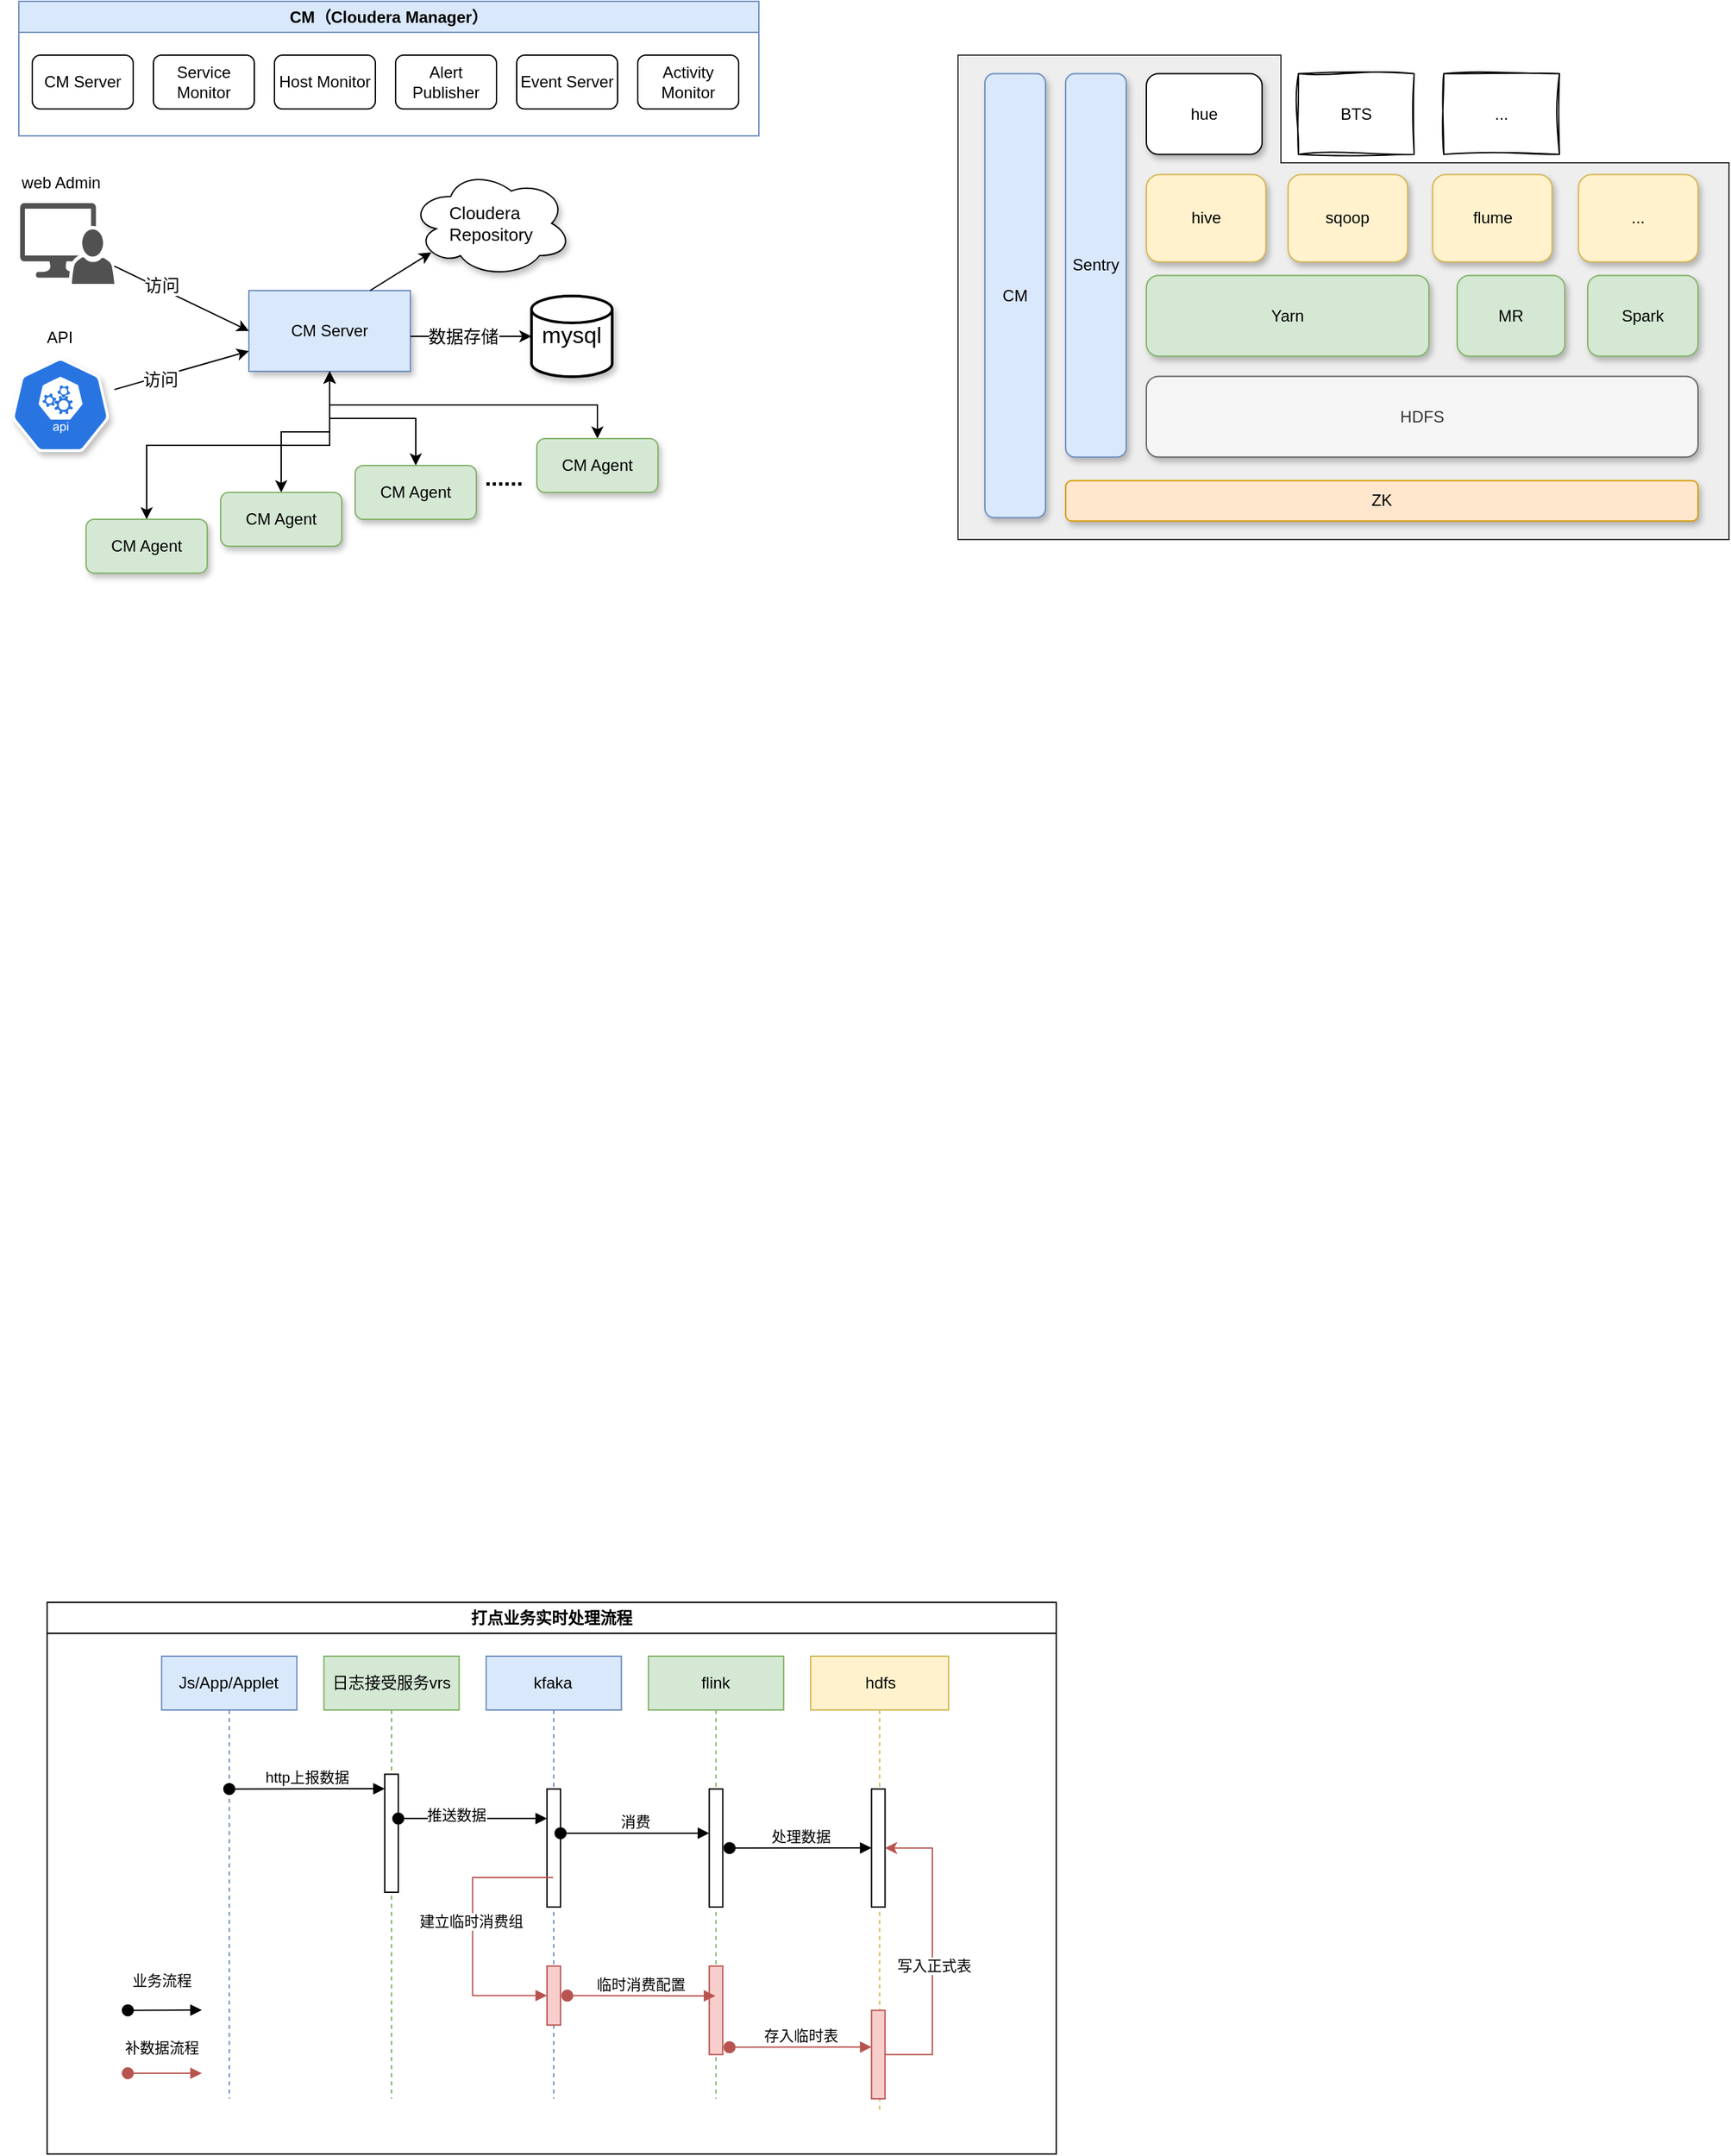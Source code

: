 <mxfile version="21.3.8" type="github">
  <diagram name="第 1 页" id="7sCevdrtHykGbMQd64Wu">
    <mxGraphModel dx="1050" dy="619" grid="1" gridSize="10" guides="1" tooltips="1" connect="1" arrows="1" fold="1" page="1" pageScale="1" pageWidth="827" pageHeight="1169" math="0" shadow="0">
      <root>
        <mxCell id="0" />
        <mxCell id="1" parent="0" />
        <mxCell id="nq0uSwo0KlABFsjxiqTN-38" value="" style="group" connectable="0" vertex="1" parent="1">
          <mxGeometry x="120" y="450" width="559" height="780" as="geometry" />
        </mxCell>
        <mxCell id="LgYFPJW4wqwrd6ntm6W2-14" value="CM（Cloudera Manager）" style="swimlane;whiteSpace=wrap;html=1;fillColor=#dae8fc;strokeColor=#6c8ebf;glass=0;shadow=0;" vertex="1" parent="nq0uSwo0KlABFsjxiqTN-38">
          <mxGeometry x="9" width="550" height="100" as="geometry">
            <mxRectangle x="9" width="190" height="30" as="alternateBounds" />
          </mxGeometry>
        </mxCell>
        <mxCell id="LgYFPJW4wqwrd6ntm6W2-12" value="CM Server" style="rounded=1;whiteSpace=wrap;html=1;" vertex="1" parent="LgYFPJW4wqwrd6ntm6W2-14">
          <mxGeometry x="10" y="40" width="75" height="40" as="geometry" />
        </mxCell>
        <mxCell id="LgYFPJW4wqwrd6ntm6W2-10" value="Service Monitor" style="rounded=1;whiteSpace=wrap;html=1;" vertex="1" parent="LgYFPJW4wqwrd6ntm6W2-14">
          <mxGeometry x="100" y="40" width="75" height="40" as="geometry" />
        </mxCell>
        <mxCell id="LgYFPJW4wqwrd6ntm6W2-9" value="Host Monitor" style="rounded=1;whiteSpace=wrap;html=1;" vertex="1" parent="LgYFPJW4wqwrd6ntm6W2-14">
          <mxGeometry x="190" y="40" width="75" height="40" as="geometry" />
        </mxCell>
        <mxCell id="LgYFPJW4wqwrd6ntm6W2-7" value="Alert Publisher" style="rounded=1;whiteSpace=wrap;html=1;" vertex="1" parent="LgYFPJW4wqwrd6ntm6W2-14">
          <mxGeometry x="280" y="40" width="75" height="40" as="geometry" />
        </mxCell>
        <mxCell id="LgYFPJW4wqwrd6ntm6W2-8" value="Event Server" style="rounded=1;whiteSpace=wrap;html=1;" vertex="1" parent="LgYFPJW4wqwrd6ntm6W2-14">
          <mxGeometry x="370" y="40" width="75" height="40" as="geometry" />
        </mxCell>
        <mxCell id="LgYFPJW4wqwrd6ntm6W2-5" value="Activity Monitor" style="rounded=1;whiteSpace=wrap;html=1;" vertex="1" parent="LgYFPJW4wqwrd6ntm6W2-14">
          <mxGeometry x="460" y="40" width="75" height="40" as="geometry" />
        </mxCell>
        <mxCell id="nq0uSwo0KlABFsjxiqTN-1" value="CM Server" style="rounded=0;whiteSpace=wrap;html=1;shadow=1;sketch=0;fillColor=#dae8fc;strokeColor=#6c8ebf;" vertex="1" parent="nq0uSwo0KlABFsjxiqTN-38">
          <mxGeometry x="180" y="215" width="120" height="60" as="geometry" />
        </mxCell>
        <mxCell id="nq0uSwo0KlABFsjxiqTN-17" style="edgeStyle=elbowEdgeStyle;rounded=0;orthogonalLoop=1;jettySize=auto;html=1;entryX=0.5;entryY=1;entryDx=0;entryDy=0;fontFamily=Helvetica;fontSize=17;startArrow=classic;startFill=1;elbow=vertical;" edge="1" parent="nq0uSwo0KlABFsjxiqTN-38" source="nq0uSwo0KlABFsjxiqTN-2" target="nq0uSwo0KlABFsjxiqTN-1">
          <mxGeometry relative="1" as="geometry" />
        </mxCell>
        <mxCell id="nq0uSwo0KlABFsjxiqTN-2" value="CM Agent" style="rounded=1;whiteSpace=wrap;html=1;shadow=1;sketch=0;fillColor=#d5e8d4;strokeColor=#82b366;" vertex="1" parent="nq0uSwo0KlABFsjxiqTN-38">
          <mxGeometry x="59" y="385" width="90" height="40" as="geometry" />
        </mxCell>
        <mxCell id="nq0uSwo0KlABFsjxiqTN-7" value="" style="group" connectable="0" vertex="1" parent="nq0uSwo0KlABFsjxiqTN-38">
          <mxGeometry y="120" width="80" height="90" as="geometry" />
        </mxCell>
        <mxCell id="nq0uSwo0KlABFsjxiqTN-3" value="" style="sketch=0;pointerEvents=1;shadow=0;dashed=0;html=1;strokeColor=none;labelPosition=center;verticalLabelPosition=bottom;verticalAlign=top;align=center;fillColor=#515151;shape=mxgraph.mscae.system_center.admin_console;movable=1;resizable=1;rotatable=1;deletable=1;editable=1;connectable=1;" vertex="1" parent="nq0uSwo0KlABFsjxiqTN-7">
          <mxGeometry x="10" y="30" width="70" height="60" as="geometry" />
        </mxCell>
        <mxCell id="nq0uSwo0KlABFsjxiqTN-4" value="web Admin" style="text;html=1;align=center;verticalAlign=middle;resizable=1;points=[];autosize=1;strokeColor=none;fillColor=none;movable=1;rotatable=1;deletable=1;editable=1;connectable=1;" vertex="1" parent="nq0uSwo0KlABFsjxiqTN-7">
          <mxGeometry width="80" height="30" as="geometry" />
        </mxCell>
        <mxCell id="nq0uSwo0KlABFsjxiqTN-8" value="" style="group" connectable="0" vertex="1" parent="nq0uSwo0KlABFsjxiqTN-38">
          <mxGeometry y="235" width="80" height="100" as="geometry" />
        </mxCell>
        <mxCell id="nq0uSwo0KlABFsjxiqTN-5" value="" style="sketch=0;html=1;dashed=0;whitespace=wrap;fillColor=#2875E2;strokeColor=#ffffff;points=[[0.005,0.63,0],[0.1,0.2,0],[0.9,0.2,0],[0.5,0,0],[0.995,0.63,0],[0.72,0.99,0],[0.5,1,0],[0.28,0.99,0]];verticalLabelPosition=bottom;align=center;verticalAlign=top;shape=mxgraph.kubernetes.icon;prIcon=api;shadow=1;" vertex="1" parent="nq0uSwo0KlABFsjxiqTN-8">
          <mxGeometry y="30" width="80" height="70" as="geometry" />
        </mxCell>
        <mxCell id="nq0uSwo0KlABFsjxiqTN-6" value="API" style="text;html=1;align=center;verticalAlign=middle;resizable=0;points=[];autosize=1;strokeColor=none;fillColor=none;" vertex="1" parent="nq0uSwo0KlABFsjxiqTN-8">
          <mxGeometry x="19" width="40" height="30" as="geometry" />
        </mxCell>
        <mxCell id="nq0uSwo0KlABFsjxiqTN-9" style="rounded=0;orthogonalLoop=1;jettySize=auto;html=1;entryX=0;entryY=0.5;entryDx=0;entryDy=0;" edge="1" parent="nq0uSwo0KlABFsjxiqTN-38" source="nq0uSwo0KlABFsjxiqTN-3" target="nq0uSwo0KlABFsjxiqTN-1">
          <mxGeometry relative="1" as="geometry" />
        </mxCell>
        <mxCell id="nq0uSwo0KlABFsjxiqTN-29" value="访问" style="edgeLabel;html=1;align=center;verticalAlign=middle;resizable=0;points=[];fontSize=13;fontFamily=Helvetica;" connectable="0" vertex="1" parent="nq0uSwo0KlABFsjxiqTN-9">
          <mxGeometry x="-0.321" y="2" relative="1" as="geometry">
            <mxPoint y="-1" as="offset" />
          </mxGeometry>
        </mxCell>
        <mxCell id="nq0uSwo0KlABFsjxiqTN-11" style="edgeStyle=none;rounded=0;orthogonalLoop=1;jettySize=auto;html=1;entryX=0;entryY=0.75;entryDx=0;entryDy=0;" edge="1" parent="nq0uSwo0KlABFsjxiqTN-38" source="nq0uSwo0KlABFsjxiqTN-5" target="nq0uSwo0KlABFsjxiqTN-1">
          <mxGeometry relative="1" as="geometry" />
        </mxCell>
        <mxCell id="nq0uSwo0KlABFsjxiqTN-30" value="访问" style="edgeLabel;html=1;align=center;verticalAlign=middle;resizable=0;points=[];fontSize=13;fontFamily=Helvetica;" connectable="0" vertex="1" parent="nq0uSwo0KlABFsjxiqTN-11">
          <mxGeometry x="-0.331" y="-2" relative="1" as="geometry">
            <mxPoint as="offset" />
          </mxGeometry>
        </mxCell>
        <mxCell id="nq0uSwo0KlABFsjxiqTN-22" style="edgeStyle=elbowEdgeStyle;rounded=0;orthogonalLoop=1;jettySize=auto;elbow=vertical;html=1;fontFamily=Helvetica;fontSize=17;startArrow=classic;startFill=1;" edge="1" parent="nq0uSwo0KlABFsjxiqTN-38" source="nq0uSwo0KlABFsjxiqTN-12" target="nq0uSwo0KlABFsjxiqTN-1">
          <mxGeometry relative="1" as="geometry" />
        </mxCell>
        <mxCell id="nq0uSwo0KlABFsjxiqTN-12" value="CM Agent" style="rounded=1;whiteSpace=wrap;html=1;shadow=1;sketch=0;fillColor=#d5e8d4;strokeColor=#82b366;" vertex="1" parent="nq0uSwo0KlABFsjxiqTN-38">
          <mxGeometry x="259" y="345" width="90" height="40" as="geometry" />
        </mxCell>
        <mxCell id="nq0uSwo0KlABFsjxiqTN-21" style="edgeStyle=elbowEdgeStyle;rounded=0;orthogonalLoop=1;jettySize=auto;elbow=vertical;html=1;entryX=0.5;entryY=1;entryDx=0;entryDy=0;fontFamily=Helvetica;fontSize=17;startArrow=classic;startFill=1;" edge="1" parent="nq0uSwo0KlABFsjxiqTN-38" source="nq0uSwo0KlABFsjxiqTN-13" target="nq0uSwo0KlABFsjxiqTN-1">
          <mxGeometry relative="1" as="geometry" />
        </mxCell>
        <mxCell id="nq0uSwo0KlABFsjxiqTN-13" value="CM Agent" style="rounded=1;whiteSpace=wrap;html=1;shadow=1;sketch=0;fillColor=#d5e8d4;strokeColor=#82b366;" vertex="1" parent="nq0uSwo0KlABFsjxiqTN-38">
          <mxGeometry x="159" y="365" width="90" height="40" as="geometry" />
        </mxCell>
        <mxCell id="nq0uSwo0KlABFsjxiqTN-24" style="edgeStyle=elbowEdgeStyle;rounded=0;orthogonalLoop=1;jettySize=auto;elbow=vertical;html=1;fontFamily=Helvetica;fontSize=17;startArrow=classic;startFill=1;" edge="1" parent="nq0uSwo0KlABFsjxiqTN-38" source="nq0uSwo0KlABFsjxiqTN-14" target="nq0uSwo0KlABFsjxiqTN-1">
          <mxGeometry relative="1" as="geometry" />
        </mxCell>
        <mxCell id="nq0uSwo0KlABFsjxiqTN-14" value="CM Agent" style="rounded=1;whiteSpace=wrap;html=1;shadow=1;sketch=0;fillColor=#d5e8d4;strokeColor=#82b366;" vertex="1" parent="nq0uSwo0KlABFsjxiqTN-38">
          <mxGeometry x="394" y="325" width="90" height="40" as="geometry" />
        </mxCell>
        <mxCell id="nq0uSwo0KlABFsjxiqTN-16" value="......" style="text;html=1;align=center;verticalAlign=middle;resizable=0;points=[];autosize=1;strokeColor=none;fillColor=none;fontStyle=1;fontFamily=Helvetica;fontSize=17;" vertex="1" parent="nq0uSwo0KlABFsjxiqTN-38">
          <mxGeometry x="344" y="340" width="50" height="30" as="geometry" />
        </mxCell>
        <mxCell id="nq0uSwo0KlABFsjxiqTN-25" value="mysql" style="strokeWidth=2;html=1;shape=mxgraph.flowchart.database;whiteSpace=wrap;shadow=1;sketch=0;fontFamily=Helvetica;fontSize=17;" vertex="1" parent="nq0uSwo0KlABFsjxiqTN-38">
          <mxGeometry x="390" y="219" width="60" height="60" as="geometry" />
        </mxCell>
        <mxCell id="nq0uSwo0KlABFsjxiqTN-26" style="edgeStyle=elbowEdgeStyle;rounded=0;orthogonalLoop=1;jettySize=auto;elbow=vertical;html=1;entryX=0;entryY=0.5;entryDx=0;entryDy=0;entryPerimeter=0;fontFamily=Helvetica;fontSize=17;startArrow=none;startFill=0;" edge="1" parent="nq0uSwo0KlABFsjxiqTN-38" source="nq0uSwo0KlABFsjxiqTN-1" target="nq0uSwo0KlABFsjxiqTN-25">
          <mxGeometry relative="1" as="geometry" />
        </mxCell>
        <mxCell id="nq0uSwo0KlABFsjxiqTN-31" value="数据存储" style="edgeLabel;html=1;align=center;verticalAlign=middle;resizable=0;points=[];fontSize=13;fontFamily=Helvetica;" connectable="0" vertex="1" parent="nq0uSwo0KlABFsjxiqTN-26">
          <mxGeometry x="-0.267" relative="1" as="geometry">
            <mxPoint x="6" as="offset" />
          </mxGeometry>
        </mxCell>
        <mxCell id="nq0uSwo0KlABFsjxiqTN-33" value="&lt;div style=&quot;text-align: start;&quot;&gt;Cloudera&lt;/div&gt;&lt;div style=&quot;text-align: start;&quot;&gt;Repository&lt;/div&gt;" style="ellipse;shape=cloud;whiteSpace=wrap;html=1;shadow=1;sketch=0;fontFamily=Helvetica;fontSize=13;" vertex="1" parent="nq0uSwo0KlABFsjxiqTN-38">
          <mxGeometry x="300" y="125" width="120" height="80" as="geometry" />
        </mxCell>
        <mxCell id="nq0uSwo0KlABFsjxiqTN-37" style="edgeStyle=none;rounded=0;orthogonalLoop=1;jettySize=auto;html=1;exitX=0.75;exitY=0;exitDx=0;exitDy=0;entryX=0.13;entryY=0.77;entryDx=0;entryDy=0;entryPerimeter=0;fontFamily=Helvetica;fontSize=13;startArrow=none;startFill=0;elbow=vertical;" edge="1" parent="nq0uSwo0KlABFsjxiqTN-38" source="nq0uSwo0KlABFsjxiqTN-1" target="nq0uSwo0KlABFsjxiqTN-33">
          <mxGeometry relative="1" as="geometry" />
        </mxCell>
        <mxCell id="LgYFPJW4wqwrd6ntm6W2-95" value="打点业务实时处理流程" style="swimlane;whiteSpace=wrap;html=1;" vertex="1" parent="1">
          <mxGeometry x="150" y="1640" width="750" height="410" as="geometry">
            <mxRectangle x="150" y="1640" width="160" height="30" as="alternateBounds" />
          </mxGeometry>
        </mxCell>
        <mxCell id="LgYFPJW4wqwrd6ntm6W2-93" value="" style="group" vertex="1" connectable="0" parent="LgYFPJW4wqwrd6ntm6W2-95">
          <mxGeometry x="85.147" y="40" width="584.853" height="340" as="geometry" />
        </mxCell>
        <mxCell id="LgYFPJW4wqwrd6ntm6W2-61" value="Js/App/Applet" style="shape=umlLifeline;perimeter=lifelinePerimeter;whiteSpace=wrap;html=1;container=1;dropTarget=0;collapsible=0;recursiveResize=0;outlineConnect=0;portConstraint=eastwest;newEdgeStyle={&quot;edgeStyle&quot;:&quot;elbowEdgeStyle&quot;,&quot;elbow&quot;:&quot;vertical&quot;,&quot;curved&quot;:0,&quot;rounded&quot;:0};fillColor=#dae8fc;strokeColor=#6c8ebf;" vertex="1" parent="LgYFPJW4wqwrd6ntm6W2-93">
          <mxGeometry width="100.49" height="329.032" as="geometry" />
        </mxCell>
        <mxCell id="LgYFPJW4wqwrd6ntm6W2-62" value="日志接受服务vrs" style="shape=umlLifeline;perimeter=lifelinePerimeter;whiteSpace=wrap;html=1;container=1;dropTarget=0;collapsible=0;recursiveResize=0;outlineConnect=0;portConstraint=eastwest;newEdgeStyle={&quot;edgeStyle&quot;:&quot;elbowEdgeStyle&quot;,&quot;elbow&quot;:&quot;vertical&quot;,&quot;curved&quot;:0,&quot;rounded&quot;:0};fillColor=#d5e8d4;strokeColor=#82b366;" vertex="1" parent="LgYFPJW4wqwrd6ntm6W2-93">
          <mxGeometry x="120.588" width="100.49" height="329.032" as="geometry" />
        </mxCell>
        <mxCell id="LgYFPJW4wqwrd6ntm6W2-66" value="" style="html=1;points=[];perimeter=orthogonalPerimeter;outlineConnect=0;targetShapes=umlLifeline;portConstraint=eastwest;newEdgeStyle={&quot;edgeStyle&quot;:&quot;elbowEdgeStyle&quot;,&quot;elbow&quot;:&quot;vertical&quot;,&quot;curved&quot;:0,&quot;rounded&quot;:0};" vertex="1" parent="LgYFPJW4wqwrd6ntm6W2-62">
          <mxGeometry x="45.221" y="87.742" width="10.049" height="87.742" as="geometry" />
        </mxCell>
        <mxCell id="LgYFPJW4wqwrd6ntm6W2-63" value="kfaka" style="shape=umlLifeline;perimeter=lifelinePerimeter;whiteSpace=wrap;html=1;container=1;dropTarget=0;collapsible=0;recursiveResize=0;outlineConnect=0;portConstraint=eastwest;newEdgeStyle={&quot;edgeStyle&quot;:&quot;elbowEdgeStyle&quot;,&quot;elbow&quot;:&quot;vertical&quot;,&quot;curved&quot;:0,&quot;rounded&quot;:0};fillColor=#dae8fc;strokeColor=#6c8ebf;" vertex="1" parent="LgYFPJW4wqwrd6ntm6W2-93">
          <mxGeometry x="241.176" width="100.49" height="329.032" as="geometry" />
        </mxCell>
        <mxCell id="LgYFPJW4wqwrd6ntm6W2-68" value="" style="html=1;points=[];perimeter=orthogonalPerimeter;outlineConnect=0;targetShapes=umlLifeline;portConstraint=eastwest;newEdgeStyle={&quot;edgeStyle&quot;:&quot;elbowEdgeStyle&quot;,&quot;elbow&quot;:&quot;vertical&quot;,&quot;curved&quot;:0,&quot;rounded&quot;:0};" vertex="1" parent="LgYFPJW4wqwrd6ntm6W2-63">
          <mxGeometry x="45.221" y="98.71" width="10.049" height="87.742" as="geometry" />
        </mxCell>
        <mxCell id="LgYFPJW4wqwrd6ntm6W2-77" value="" style="html=1;points=[];perimeter=orthogonalPerimeter;outlineConnect=0;targetShapes=umlLifeline;portConstraint=eastwest;newEdgeStyle={&quot;edgeStyle&quot;:&quot;elbowEdgeStyle&quot;,&quot;elbow&quot;:&quot;vertical&quot;,&quot;curved&quot;:0,&quot;rounded&quot;:0};fillColor=#f8cecc;strokeColor=#b85450;" vertex="1" parent="LgYFPJW4wqwrd6ntm6W2-63">
          <mxGeometry x="45.221" y="230.323" width="10.049" height="43.871" as="geometry" />
        </mxCell>
        <mxCell id="LgYFPJW4wqwrd6ntm6W2-78" value="" style="html=1;align=left;spacingLeft=2;endArrow=block;rounded=0;edgeStyle=orthogonalEdgeStyle;curved=0;rounded=0;fillColor=#f8cecc;strokeColor=#b85450;" edge="1" target="LgYFPJW4wqwrd6ntm6W2-77" parent="LgYFPJW4wqwrd6ntm6W2-63" source="LgYFPJW4wqwrd6ntm6W2-63">
          <mxGeometry relative="1" as="geometry">
            <mxPoint x="50.245" y="208.387" as="sourcePoint" />
            <Array as="points">
              <mxPoint x="-10.049" y="164.516" />
              <mxPoint x="-10.049" y="252.258" />
            </Array>
          </mxGeometry>
        </mxCell>
        <mxCell id="LgYFPJW4wqwrd6ntm6W2-79" value="建立临时消费组" style="edgeLabel;html=1;align=center;verticalAlign=middle;resizable=0;points=[];" vertex="1" connectable="0" parent="LgYFPJW4wqwrd6ntm6W2-78">
          <mxGeometry x="-0.086" y="-2" relative="1" as="geometry">
            <mxPoint as="offset" />
          </mxGeometry>
        </mxCell>
        <mxCell id="LgYFPJW4wqwrd6ntm6W2-64" value="flink" style="shape=umlLifeline;perimeter=lifelinePerimeter;whiteSpace=wrap;html=1;container=1;dropTarget=0;collapsible=0;recursiveResize=0;outlineConnect=0;portConstraint=eastwest;newEdgeStyle={&quot;edgeStyle&quot;:&quot;elbowEdgeStyle&quot;,&quot;elbow&quot;:&quot;vertical&quot;,&quot;curved&quot;:0,&quot;rounded&quot;:0};fillColor=#d5e8d4;strokeColor=#82b366;" vertex="1" parent="LgYFPJW4wqwrd6ntm6W2-93">
          <mxGeometry x="361.765" width="100.49" height="329.032" as="geometry" />
        </mxCell>
        <mxCell id="LgYFPJW4wqwrd6ntm6W2-70" value="" style="html=1;points=[];perimeter=orthogonalPerimeter;outlineConnect=0;targetShapes=umlLifeline;portConstraint=eastwest;newEdgeStyle={&quot;edgeStyle&quot;:&quot;elbowEdgeStyle&quot;,&quot;elbow&quot;:&quot;vertical&quot;,&quot;curved&quot;:0,&quot;rounded&quot;:0};" vertex="1" parent="LgYFPJW4wqwrd6ntm6W2-64">
          <mxGeometry x="45.221" y="98.71" width="10.049" height="87.742" as="geometry" />
        </mxCell>
        <mxCell id="LgYFPJW4wqwrd6ntm6W2-72" value="" style="html=1;points=[];perimeter=orthogonalPerimeter;outlineConnect=0;targetShapes=umlLifeline;portConstraint=eastwest;newEdgeStyle={&quot;edgeStyle&quot;:&quot;elbowEdgeStyle&quot;,&quot;elbow&quot;:&quot;vertical&quot;,&quot;curved&quot;:0,&quot;rounded&quot;:0};fillColor=#f8cecc;strokeColor=#b85450;" vertex="1" parent="LgYFPJW4wqwrd6ntm6W2-64">
          <mxGeometry x="45.221" y="230.323" width="10.049" height="65.806" as="geometry" />
        </mxCell>
        <mxCell id="LgYFPJW4wqwrd6ntm6W2-65" value="hdfs" style="shape=umlLifeline;perimeter=lifelinePerimeter;whiteSpace=wrap;html=1;container=1;dropTarget=0;collapsible=0;recursiveResize=0;outlineConnect=0;portConstraint=eastwest;newEdgeStyle={&quot;edgeStyle&quot;:&quot;elbowEdgeStyle&quot;,&quot;elbow&quot;:&quot;vertical&quot;,&quot;curved&quot;:0,&quot;rounded&quot;:0};fillColor=#fff2cc;strokeColor=#d6b656;" vertex="1" parent="LgYFPJW4wqwrd6ntm6W2-93">
          <mxGeometry x="482.353" width="102.5" height="340" as="geometry" />
        </mxCell>
        <mxCell id="LgYFPJW4wqwrd6ntm6W2-74" value="" style="html=1;points=[];perimeter=orthogonalPerimeter;outlineConnect=0;targetShapes=umlLifeline;portConstraint=eastwest;newEdgeStyle={&quot;edgeStyle&quot;:&quot;elbowEdgeStyle&quot;,&quot;elbow&quot;:&quot;vertical&quot;,&quot;curved&quot;:0,&quot;rounded&quot;:0};" vertex="1" parent="LgYFPJW4wqwrd6ntm6W2-65">
          <mxGeometry x="45.221" y="98.71" width="10.049" height="87.742" as="geometry" />
        </mxCell>
        <mxCell id="LgYFPJW4wqwrd6ntm6W2-86" style="edgeStyle=elbowEdgeStyle;rounded=0;orthogonalLoop=1;jettySize=auto;html=1;fillColor=#f8cecc;strokeColor=#b85450;" edge="1" parent="LgYFPJW4wqwrd6ntm6W2-65" source="LgYFPJW4wqwrd6ntm6W2-81" target="LgYFPJW4wqwrd6ntm6W2-74">
          <mxGeometry relative="1" as="geometry">
            <mxPoint x="140.686" y="263.226" as="targetPoint" />
            <Array as="points">
              <mxPoint x="90.441" y="224.839" />
            </Array>
          </mxGeometry>
        </mxCell>
        <mxCell id="LgYFPJW4wqwrd6ntm6W2-87" value="写入正式表" style="edgeLabel;html=1;align=center;verticalAlign=middle;resizable=0;points=[];" vertex="1" connectable="0" parent="LgYFPJW4wqwrd6ntm6W2-86">
          <mxGeometry x="-0.093" y="-1" relative="1" as="geometry">
            <mxPoint as="offset" />
          </mxGeometry>
        </mxCell>
        <mxCell id="LgYFPJW4wqwrd6ntm6W2-81" value="" style="html=1;points=[];perimeter=orthogonalPerimeter;outlineConnect=0;targetShapes=umlLifeline;portConstraint=eastwest;newEdgeStyle={&quot;edgeStyle&quot;:&quot;elbowEdgeStyle&quot;,&quot;elbow&quot;:&quot;vertical&quot;,&quot;curved&quot;:0,&quot;rounded&quot;:0};fillColor=#f8cecc;strokeColor=#b85450;" vertex="1" parent="LgYFPJW4wqwrd6ntm6W2-65">
          <mxGeometry x="45.221" y="263.226" width="10.049" height="65.806" as="geometry" />
        </mxCell>
        <mxCell id="LgYFPJW4wqwrd6ntm6W2-67" value="http上报数据" style="html=1;verticalAlign=bottom;startArrow=oval;endArrow=block;startSize=8;edgeStyle=elbowEdgeStyle;elbow=vertical;curved=0;rounded=0;" edge="1" target="LgYFPJW4wqwrd6ntm6W2-66" parent="LgYFPJW4wqwrd6ntm6W2-93">
          <mxGeometry relative="1" as="geometry">
            <mxPoint x="50.245" y="98.71" as="sourcePoint" />
          </mxGeometry>
        </mxCell>
        <mxCell id="LgYFPJW4wqwrd6ntm6W2-69" value="" style="html=1;verticalAlign=bottom;startArrow=oval;endArrow=block;startSize=8;edgeStyle=elbowEdgeStyle;elbow=vertical;curved=0;rounded=0;" edge="1" target="LgYFPJW4wqwrd6ntm6W2-68" parent="LgYFPJW4wqwrd6ntm6W2-93" source="LgYFPJW4wqwrd6ntm6W2-66">
          <mxGeometry relative="1" as="geometry">
            <mxPoint x="189.926" y="131.613" as="sourcePoint" />
            <Array as="points">
              <mxPoint x="190.931" y="120.645" />
            </Array>
          </mxGeometry>
        </mxCell>
        <mxCell id="LgYFPJW4wqwrd6ntm6W2-76" value="推送数据" style="edgeLabel;html=1;align=center;verticalAlign=middle;resizable=0;points=[];" vertex="1" connectable="0" parent="LgYFPJW4wqwrd6ntm6W2-69">
          <mxGeometry x="-0.218" y="3" relative="1" as="geometry">
            <mxPoint as="offset" />
          </mxGeometry>
        </mxCell>
        <mxCell id="LgYFPJW4wqwrd6ntm6W2-71" value="消费" style="html=1;verticalAlign=bottom;startArrow=oval;endArrow=block;startSize=8;edgeStyle=elbowEdgeStyle;elbow=vertical;curved=0;rounded=0;" edge="1" target="LgYFPJW4wqwrd6ntm6W2-70" parent="LgYFPJW4wqwrd6ntm6W2-93" source="LgYFPJW4wqwrd6ntm6W2-68">
          <mxGeometry relative="1" as="geometry">
            <mxPoint x="311.52" y="197.419" as="sourcePoint" />
            <Array as="points">
              <mxPoint x="331.618" y="131.613" />
              <mxPoint x="311.52" y="131.613" />
              <mxPoint x="311.52" y="142.581" />
              <mxPoint x="331.618" y="131.613" />
              <mxPoint x="321.569" y="142.581" />
              <mxPoint x="301.471" y="197.419" />
            </Array>
          </mxGeometry>
        </mxCell>
        <mxCell id="LgYFPJW4wqwrd6ntm6W2-75" value="处理数据" style="html=1;verticalAlign=bottom;startArrow=oval;endArrow=block;startSize=8;edgeStyle=elbowEdgeStyle;elbow=vertical;curved=0;rounded=0;" edge="1" target="LgYFPJW4wqwrd6ntm6W2-74" parent="LgYFPJW4wqwrd6ntm6W2-93">
          <mxGeometry relative="1" as="geometry">
            <mxPoint x="422.059" y="142.581" as="sourcePoint" />
          </mxGeometry>
        </mxCell>
        <mxCell id="LgYFPJW4wqwrd6ntm6W2-80" value="临时消费配置" style="html=1;verticalAlign=bottom;startArrow=oval;startFill=1;endArrow=block;startSize=8;edgeStyle=elbowEdgeStyle;elbow=vertical;curved=0;rounded=0;fillColor=#f8cecc;strokeColor=#b85450;" edge="1" parent="LgYFPJW4wqwrd6ntm6W2-93" target="LgYFPJW4wqwrd6ntm6W2-64">
          <mxGeometry width="60" relative="1" as="geometry">
            <mxPoint x="301.471" y="252.258" as="sourcePoint" />
            <mxPoint x="361.765" y="252.258" as="targetPoint" />
          </mxGeometry>
        </mxCell>
        <mxCell id="LgYFPJW4wqwrd6ntm6W2-82" value="存入临时表" style="html=1;verticalAlign=bottom;startArrow=oval;endArrow=block;startSize=8;edgeStyle=elbowEdgeStyle;elbow=vertical;curved=0;rounded=0;fillColor=#f8cecc;strokeColor=#b85450;" edge="1" target="LgYFPJW4wqwrd6ntm6W2-81" parent="LgYFPJW4wqwrd6ntm6W2-93">
          <mxGeometry relative="1" as="geometry">
            <mxPoint x="422.059" y="290.645" as="sourcePoint" />
          </mxGeometry>
        </mxCell>
        <mxCell id="LgYFPJW4wqwrd6ntm6W2-109" value="" style="group" vertex="1" connectable="0" parent="LgYFPJW4wqwrd6ntm6W2-95">
          <mxGeometry x="60" y="303" width="55" height="47" as="geometry" />
        </mxCell>
        <mxCell id="LgYFPJW4wqwrd6ntm6W2-88" value="业务流程" style="html=1;verticalAlign=bottom;startArrow=oval;startFill=1;endArrow=block;startSize=8;edgeStyle=elbowEdgeStyle;elbow=vertical;curved=0;rounded=0;" edge="1" parent="LgYFPJW4wqwrd6ntm6W2-109">
          <mxGeometry x="-0.071" y="13" width="60" relative="1" as="geometry">
            <mxPoint y="0.226" as="sourcePoint" />
            <mxPoint x="55" as="targetPoint" />
            <mxPoint as="offset" />
          </mxGeometry>
        </mxCell>
        <mxCell id="LgYFPJW4wqwrd6ntm6W2-90" value="补数据流程" style="html=1;verticalAlign=bottom;startArrow=oval;startFill=1;endArrow=block;startSize=8;edgeStyle=elbowEdgeStyle;elbow=vertical;curved=0;rounded=0;fillColor=#f8cecc;strokeColor=#b85450;" edge="1" parent="LgYFPJW4wqwrd6ntm6W2-109">
          <mxGeometry x="-0.091" y="10" width="60" relative="1" as="geometry">
            <mxPoint y="47" as="sourcePoint" />
            <mxPoint x="55" y="47" as="targetPoint" />
            <Array as="points">
              <mxPoint x="28" y="47" />
            </Array>
            <mxPoint as="offset" />
          </mxGeometry>
        </mxCell>
        <mxCell id="LgYFPJW4wqwrd6ntm6W2-110" value="" style="group" vertex="1" connectable="0" parent="1">
          <mxGeometry x="827" y="490" width="573" height="360" as="geometry" />
        </mxCell>
        <mxCell id="nq0uSwo0KlABFsjxiqTN-62" value="" style="shape=corner;whiteSpace=wrap;html=1;rounded=0;shadow=0;glass=0;sketch=0;fontFamily=Helvetica;fontSize=13;dx=280;dy=240;direction=north;fillColor=#eeeeee;strokeColor=#36393d;" vertex="1" parent="LgYFPJW4wqwrd6ntm6W2-110">
          <mxGeometry width="573" height="360" as="geometry" />
        </mxCell>
        <mxCell id="nq0uSwo0KlABFsjxiqTN-92" value="" style="group" connectable="0" vertex="1" parent="LgYFPJW4wqwrd6ntm6W2-110">
          <mxGeometry x="20" y="13.75" width="530" height="332.5" as="geometry" />
        </mxCell>
        <mxCell id="LgYFPJW4wqwrd6ntm6W2-38" value="HDFS" style="rounded=1;whiteSpace=wrap;html=1;fillColor=#f5f5f5;strokeColor=#666666;fontColor=#333333;sketch=0;curveFitting=1;jiggle=2;shadow=1;glass=0;" vertex="1" parent="nq0uSwo0KlABFsjxiqTN-92">
          <mxGeometry x="120" y="225" width="410" height="60" as="geometry" />
        </mxCell>
        <mxCell id="LgYFPJW4wqwrd6ntm6W2-45" value="ZK" style="rounded=1;whiteSpace=wrap;html=1;fillColor=#ffe6cc;strokeColor=#d79b00;sketch=0;curveFitting=1;jiggle=2;shadow=1;glass=0;" vertex="1" parent="nq0uSwo0KlABFsjxiqTN-92">
          <mxGeometry x="60" y="302.5" width="470" height="30" as="geometry" />
        </mxCell>
        <mxCell id="nq0uSwo0KlABFsjxiqTN-78" value="hue" style="rounded=1;whiteSpace=wrap;html=1;sketch=0;curveFitting=1;jiggle=2;shadow=1;glass=0;" vertex="1" parent="nq0uSwo0KlABFsjxiqTN-92">
          <mxGeometry x="120" width="86" height="60" as="geometry" />
        </mxCell>
        <mxCell id="nq0uSwo0KlABFsjxiqTN-79" value="Sentry" style="rounded=1;whiteSpace=wrap;html=1;fillColor=#dae8fc;strokeColor=#6c8ebf;sketch=0;curveFitting=1;jiggle=2;shadow=1;glass=0;" vertex="1" parent="nq0uSwo0KlABFsjxiqTN-92">
          <mxGeometry x="60" width="45" height="285" as="geometry" />
        </mxCell>
        <mxCell id="nq0uSwo0KlABFsjxiqTN-80" value="CM" style="rounded=1;whiteSpace=wrap;html=1;fillColor=#dae8fc;strokeColor=#6c8ebf;sketch=0;curveFitting=1;jiggle=2;shadow=1;glass=0;" vertex="1" parent="nq0uSwo0KlABFsjxiqTN-92">
          <mxGeometry width="45" height="330" as="geometry" />
        </mxCell>
        <mxCell id="nq0uSwo0KlABFsjxiqTN-81" value="" style="group" connectable="0" vertex="1" parent="nq0uSwo0KlABFsjxiqTN-92">
          <mxGeometry x="120" y="150" width="410" height="60" as="geometry" />
        </mxCell>
        <mxCell id="nq0uSwo0KlABFsjxiqTN-82" value="Yarn" style="rounded=1;whiteSpace=wrap;html=1;fillColor=#d5e8d4;strokeColor=#82b366;sketch=0;curveFitting=1;jiggle=2;shadow=1;glass=0;" vertex="1" parent="nq0uSwo0KlABFsjxiqTN-81">
          <mxGeometry width="210" height="60" as="geometry" />
        </mxCell>
        <mxCell id="nq0uSwo0KlABFsjxiqTN-83" value="MR" style="rounded=1;whiteSpace=wrap;html=1;fillColor=#d5e8d4;strokeColor=#82b366;sketch=0;curveFitting=1;jiggle=2;shadow=1;glass=0;" vertex="1" parent="nq0uSwo0KlABFsjxiqTN-81">
          <mxGeometry x="231" width="80" height="60" as="geometry" />
        </mxCell>
        <mxCell id="nq0uSwo0KlABFsjxiqTN-84" value="Spark" style="rounded=1;whiteSpace=wrap;html=1;fillColor=#d5e8d4;strokeColor=#82b366;sketch=0;curveFitting=1;jiggle=2;shadow=1;glass=0;" vertex="1" parent="nq0uSwo0KlABFsjxiqTN-81">
          <mxGeometry x="328" width="82" height="60" as="geometry" />
        </mxCell>
        <mxCell id="nq0uSwo0KlABFsjxiqTN-91" value="" style="group" connectable="0" vertex="1" parent="nq0uSwo0KlABFsjxiqTN-92">
          <mxGeometry x="120" y="75" width="410" height="65" as="geometry" />
        </mxCell>
        <mxCell id="nq0uSwo0KlABFsjxiqTN-86" value="sqoop" style="rounded=1;whiteSpace=wrap;html=1;sketch=0;curveFitting=1;jiggle=2;shadow=1;glass=0;fillColor=#fff2cc;strokeColor=#d6b656;" vertex="1" parent="nq0uSwo0KlABFsjxiqTN-91">
          <mxGeometry x="105.34" width="88.816" height="65" as="geometry" />
        </mxCell>
        <mxCell id="nq0uSwo0KlABFsjxiqTN-87" value="flume" style="rounded=1;whiteSpace=wrap;html=1;sketch=0;curveFitting=1;jiggle=2;shadow=1;glass=0;fillColor=#fff2cc;strokeColor=#d6b656;" vertex="1" parent="nq0uSwo0KlABFsjxiqTN-91">
          <mxGeometry x="212.746" width="88.816" height="65" as="geometry" />
        </mxCell>
        <mxCell id="nq0uSwo0KlABFsjxiqTN-88" value="..." style="rounded=1;whiteSpace=wrap;html=1;sketch=0;curveFitting=1;jiggle=2;shadow=1;glass=0;fillColor=#fff2cc;strokeColor=#d6b656;" vertex="1" parent="nq0uSwo0KlABFsjxiqTN-91">
          <mxGeometry x="321.184" width="88.816" height="65" as="geometry" />
        </mxCell>
        <mxCell id="nq0uSwo0KlABFsjxiqTN-89" value="hive" style="rounded=1;whiteSpace=wrap;html=1;sketch=0;curveFitting=1;jiggle=2;shadow=1;glass=0;fillColor=#fff2cc;strokeColor=#d6b656;" vertex="1" parent="nq0uSwo0KlABFsjxiqTN-91">
          <mxGeometry width="88.816" height="65" as="geometry" />
        </mxCell>
        <mxCell id="nq0uSwo0KlABFsjxiqTN-43" value="BTS" style="rounded=0;whiteSpace=wrap;html=1;sketch=1;curveFitting=1;jiggle=2;shadow=0;glass=0;" vertex="1" parent="nq0uSwo0KlABFsjxiqTN-92">
          <mxGeometry x="233" width="86" height="60" as="geometry" />
        </mxCell>
        <mxCell id="nq0uSwo0KlABFsjxiqTN-46" value="..." style="rounded=0;whiteSpace=wrap;html=1;sketch=1;curveFitting=1;jiggle=2;shadow=0;glass=0;" vertex="1" parent="nq0uSwo0KlABFsjxiqTN-92">
          <mxGeometry x="341" width="86" height="60" as="geometry" />
        </mxCell>
      </root>
    </mxGraphModel>
  </diagram>
</mxfile>
